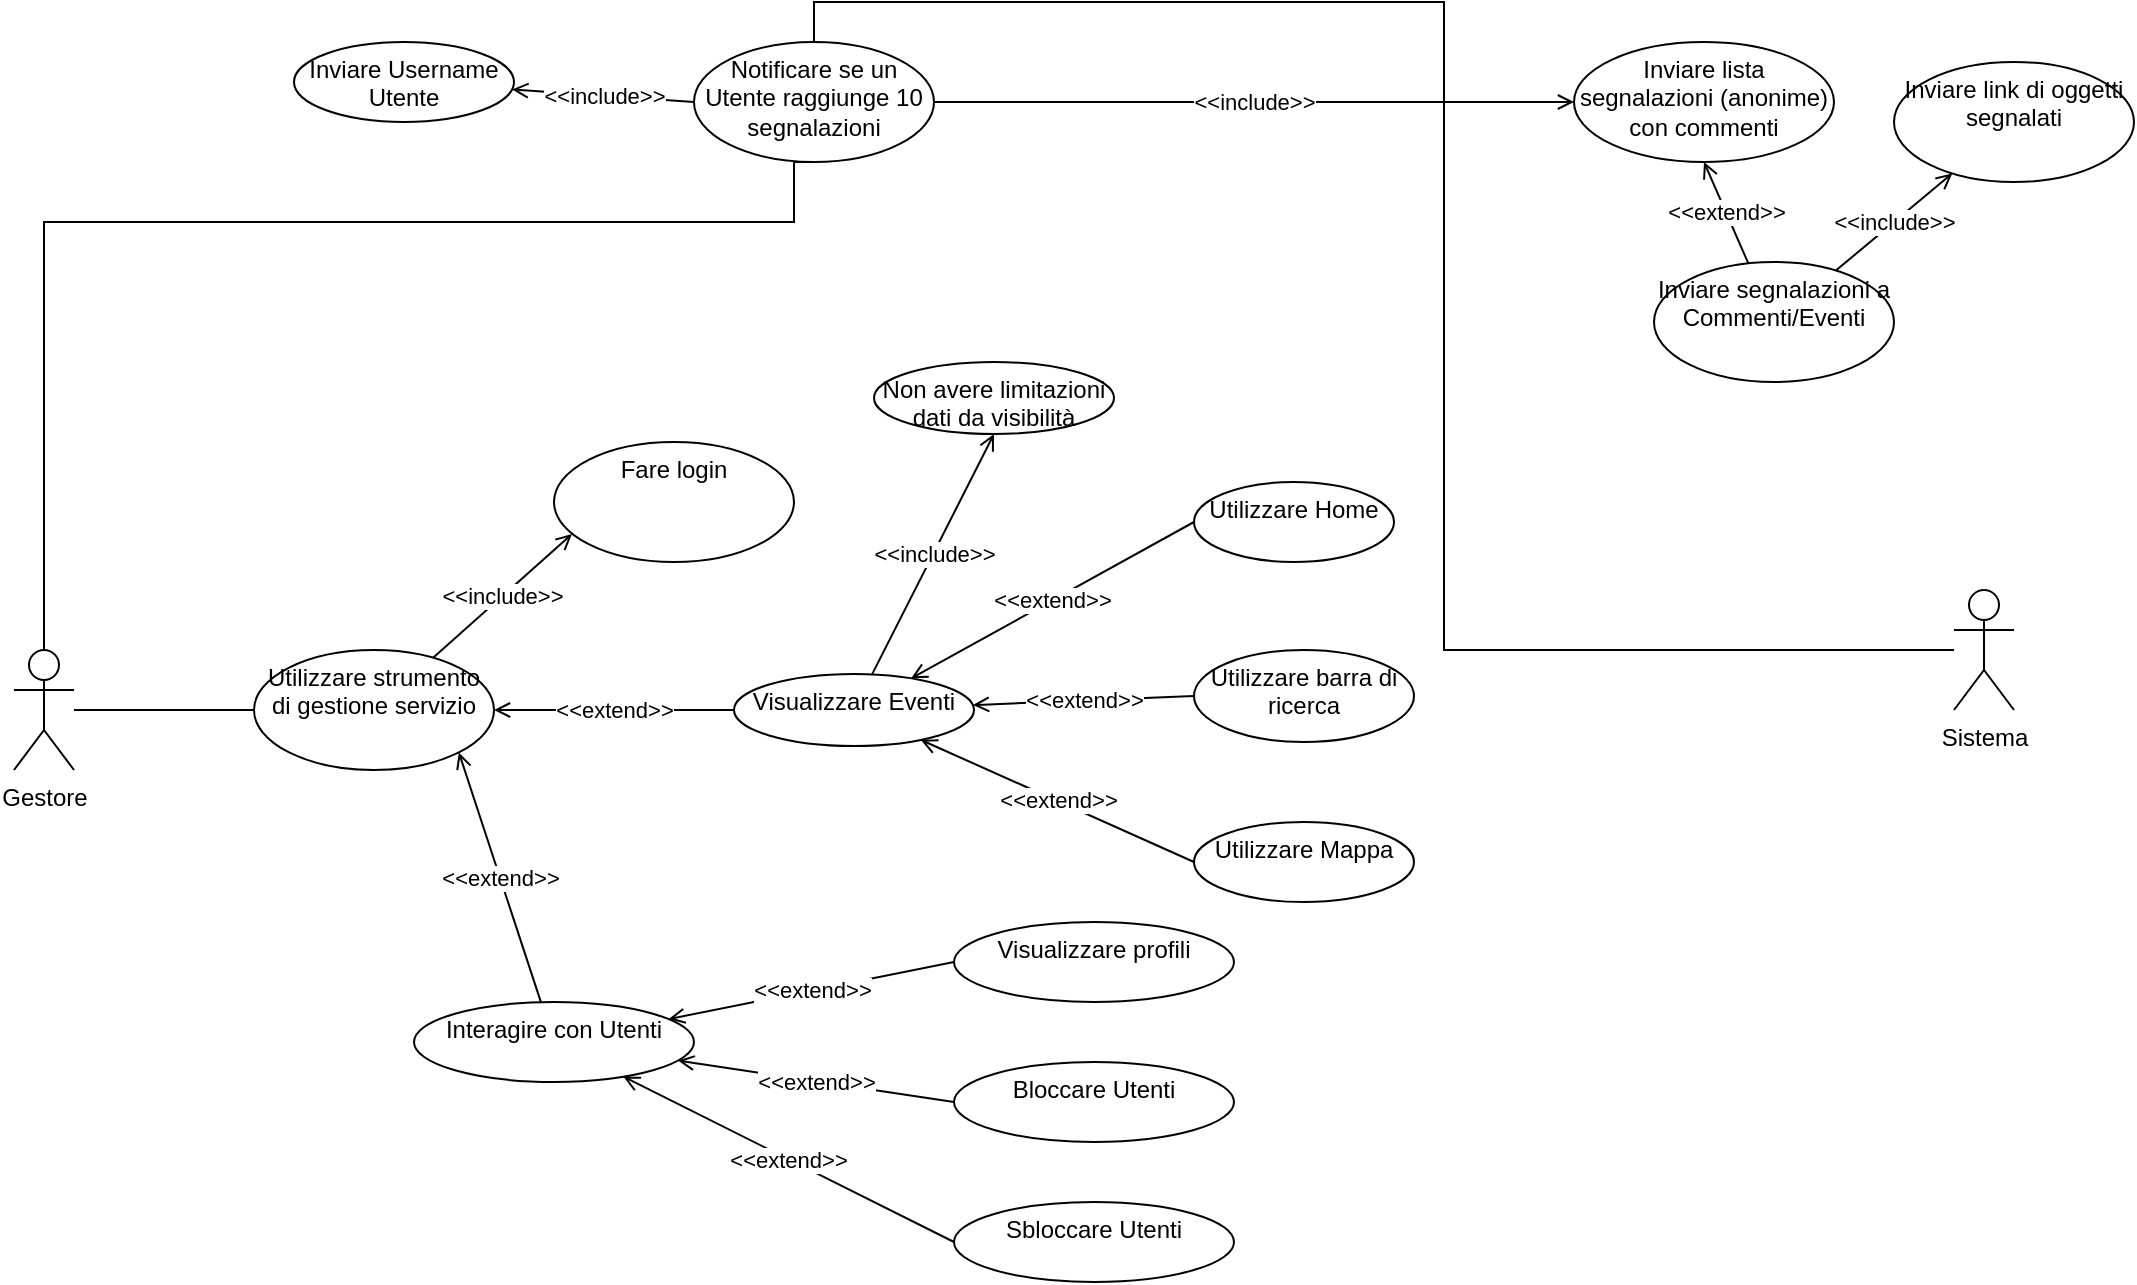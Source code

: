 <mxfile version="20.5.1" type="device"><diagram id="loIeMETnfvWbtgc9kSzk" name="Page-1"><mxGraphModel dx="1426" dy="712" grid="1" gridSize="10" guides="1" tooltips="1" connect="1" arrows="1" fold="1" page="1" pageScale="1" pageWidth="1169" pageHeight="827" math="0" shadow="0"><root><mxCell id="0"/><mxCell id="1" parent="0"/><mxCell id="SMG4rcWqM_tkSMHytDlD-3" value="" style="rounded=0;orthogonalLoop=1;jettySize=auto;html=1;endArrow=none;endFill=0;" parent="1" source="SMG4rcWqM_tkSMHytDlD-1" target="SMG4rcWqM_tkSMHytDlD-2" edge="1"><mxGeometry relative="1" as="geometry"/></mxCell><mxCell id="SMG4rcWqM_tkSMHytDlD-1" value="Gestore" style="shape=umlActor;verticalLabelPosition=bottom;verticalAlign=top;html=1;outlineConnect=0;" parent="1" vertex="1"><mxGeometry x="80" y="384" width="30" height="60" as="geometry"/></mxCell><mxCell id="SMG4rcWqM_tkSMHytDlD-5" value="&amp;lt;&amp;lt;include&amp;gt;&amp;gt;" style="edgeStyle=none;rounded=0;orthogonalLoop=1;jettySize=auto;html=1;entryX=0.075;entryY=0.767;entryDx=0;entryDy=0;entryPerimeter=0;endArrow=open;endFill=0;" parent="1" source="SMG4rcWqM_tkSMHytDlD-2" target="SMG4rcWqM_tkSMHytDlD-4" edge="1"><mxGeometry relative="1" as="geometry"/></mxCell><mxCell id="SMG4rcWqM_tkSMHytDlD-7" value="&amp;lt;&amp;lt;extend&amp;gt;&amp;gt;" style="edgeStyle=none;rounded=0;orthogonalLoop=1;jettySize=auto;html=1;endArrow=open;endFill=0;" parent="1" source="SMG4rcWqM_tkSMHytDlD-6" target="SMG4rcWqM_tkSMHytDlD-2" edge="1"><mxGeometry relative="1" as="geometry"/></mxCell><mxCell id="SMG4rcWqM_tkSMHytDlD-2" value="Utilizzare strumento di gestione servizio" style="ellipse;whiteSpace=wrap;html=1;verticalAlign=top;" parent="1" vertex="1"><mxGeometry x="200" y="384" width="120" height="60" as="geometry"/></mxCell><mxCell id="SMG4rcWqM_tkSMHytDlD-4" value="Fare login" style="ellipse;whiteSpace=wrap;html=1;verticalAlign=top;" parent="1" vertex="1"><mxGeometry x="350" y="280" width="120" height="60" as="geometry"/></mxCell><mxCell id="SMG4rcWqM_tkSMHytDlD-13" value="&amp;lt;&amp;lt;extend&amp;gt;&amp;gt;" style="edgeStyle=none;rounded=0;orthogonalLoop=1;jettySize=auto;html=1;endArrow=open;endFill=0;exitX=0;exitY=0.5;exitDx=0;exitDy=0;" parent="1" source="SMG4rcWqM_tkSMHytDlD-10" target="SMG4rcWqM_tkSMHytDlD-6" edge="1"><mxGeometry relative="1" as="geometry"/></mxCell><mxCell id="SMG4rcWqM_tkSMHytDlD-14" value="&amp;lt;&amp;lt;extend&amp;gt;&amp;gt;" style="edgeStyle=none;rounded=0;orthogonalLoop=1;jettySize=auto;html=1;endArrow=open;endFill=0;exitX=0;exitY=0.5;exitDx=0;exitDy=0;" parent="1" source="SMG4rcWqM_tkSMHytDlD-11" target="SMG4rcWqM_tkSMHytDlD-6" edge="1"><mxGeometry relative="1" as="geometry"/></mxCell><mxCell id="SMG4rcWqM_tkSMHytDlD-15" value="&amp;lt;&amp;lt;extend&amp;gt;&amp;gt;" style="edgeStyle=none;rounded=0;orthogonalLoop=1;jettySize=auto;html=1;endArrow=open;endFill=0;exitX=0;exitY=0.5;exitDx=0;exitDy=0;" parent="1" source="SMG4rcWqM_tkSMHytDlD-12" target="SMG4rcWqM_tkSMHytDlD-6" edge="1"><mxGeometry relative="1" as="geometry"/></mxCell><mxCell id="SMG4rcWqM_tkSMHytDlD-17" value="&amp;lt;&amp;lt;include&amp;gt;&amp;gt;" style="edgeStyle=none;rounded=0;orthogonalLoop=1;jettySize=auto;html=1;entryX=0.5;entryY=1;entryDx=0;entryDy=0;endArrow=open;endFill=0;" parent="1" source="SMG4rcWqM_tkSMHytDlD-6" target="SMG4rcWqM_tkSMHytDlD-16" edge="1"><mxGeometry relative="1" as="geometry"/></mxCell><mxCell id="SMG4rcWqM_tkSMHytDlD-6" value="Visualizzare Eventi" style="ellipse;whiteSpace=wrap;html=1;verticalAlign=top;" parent="1" vertex="1"><mxGeometry x="440" y="396" width="120" height="36" as="geometry"/></mxCell><mxCell id="SMG4rcWqM_tkSMHytDlD-9" value="&amp;lt;&amp;lt;extend&amp;gt;&amp;gt;" style="edgeStyle=none;rounded=0;orthogonalLoop=1;jettySize=auto;html=1;entryX=1;entryY=1;entryDx=0;entryDy=0;endArrow=open;endFill=0;" parent="1" source="SMG4rcWqM_tkSMHytDlD-8" target="SMG4rcWqM_tkSMHytDlD-2" edge="1"><mxGeometry relative="1" as="geometry"/></mxCell><mxCell id="SMG4rcWqM_tkSMHytDlD-21" value="&amp;lt;&amp;lt;extend&amp;gt;&amp;gt;" style="edgeStyle=none;rounded=0;orthogonalLoop=1;jettySize=auto;html=1;endArrow=open;endFill=0;exitX=0;exitY=0.5;exitDx=0;exitDy=0;" parent="1" source="SMG4rcWqM_tkSMHytDlD-18" target="SMG4rcWqM_tkSMHytDlD-8" edge="1"><mxGeometry relative="1" as="geometry"/></mxCell><mxCell id="SMG4rcWqM_tkSMHytDlD-22" value="&amp;lt;&amp;lt;extend&amp;gt;&amp;gt;" style="edgeStyle=none;rounded=0;orthogonalLoop=1;jettySize=auto;html=1;endArrow=open;endFill=0;exitX=0;exitY=0.5;exitDx=0;exitDy=0;" parent="1" source="SMG4rcWqM_tkSMHytDlD-19" target="SMG4rcWqM_tkSMHytDlD-8" edge="1"><mxGeometry relative="1" as="geometry"/></mxCell><mxCell id="SMG4rcWqM_tkSMHytDlD-23" value="&amp;lt;&amp;lt;extend&amp;gt;&amp;gt;" style="edgeStyle=none;rounded=0;orthogonalLoop=1;jettySize=auto;html=1;endArrow=open;endFill=0;exitX=0;exitY=0.5;exitDx=0;exitDy=0;" parent="1" source="SMG4rcWqM_tkSMHytDlD-20" target="SMG4rcWqM_tkSMHytDlD-8" edge="1"><mxGeometry relative="1" as="geometry"/></mxCell><mxCell id="SMG4rcWqM_tkSMHytDlD-8" value="Interagire con Utenti" style="ellipse;whiteSpace=wrap;html=1;verticalAlign=top;" parent="1" vertex="1"><mxGeometry x="280" y="560" width="140" height="40" as="geometry"/></mxCell><mxCell id="SMG4rcWqM_tkSMHytDlD-10" value="Utilizzare Home" style="ellipse;whiteSpace=wrap;html=1;verticalAlign=top;" parent="1" vertex="1"><mxGeometry x="670" y="300" width="100" height="40" as="geometry"/></mxCell><mxCell id="SMG4rcWqM_tkSMHytDlD-11" value="Utilizzare barra di ricerca" style="ellipse;whiteSpace=wrap;html=1;verticalAlign=top;" parent="1" vertex="1"><mxGeometry x="670" y="384" width="110" height="46" as="geometry"/></mxCell><mxCell id="SMG4rcWqM_tkSMHytDlD-12" value="Utilizzare Mappa" style="ellipse;whiteSpace=wrap;html=1;verticalAlign=top;" parent="1" vertex="1"><mxGeometry x="670" y="470" width="110" height="40" as="geometry"/></mxCell><mxCell id="SMG4rcWqM_tkSMHytDlD-16" value="Non avere limitazioni dati da visibilità" style="ellipse;whiteSpace=wrap;html=1;verticalAlign=top;" parent="1" vertex="1"><mxGeometry x="510" y="240" width="120" height="36" as="geometry"/></mxCell><mxCell id="SMG4rcWqM_tkSMHytDlD-18" value="Visualizzare profili" style="ellipse;whiteSpace=wrap;html=1;verticalAlign=top;" parent="1" vertex="1"><mxGeometry x="550" y="520" width="140" height="40" as="geometry"/></mxCell><mxCell id="SMG4rcWqM_tkSMHytDlD-19" value="Bloccare Utenti" style="ellipse;whiteSpace=wrap;html=1;verticalAlign=top;" parent="1" vertex="1"><mxGeometry x="550" y="590" width="140" height="40" as="geometry"/></mxCell><mxCell id="SMG4rcWqM_tkSMHytDlD-20" value="Sbloccare Utenti" style="ellipse;whiteSpace=wrap;html=1;verticalAlign=top;" parent="1" vertex="1"><mxGeometry x="550" y="660" width="140" height="40" as="geometry"/></mxCell><mxCell id="SMG4rcWqM_tkSMHytDlD-28" style="edgeStyle=orthogonalEdgeStyle;rounded=0;orthogonalLoop=1;jettySize=auto;html=1;entryX=0.5;entryY=0;entryDx=0;entryDy=0;endArrow=none;endFill=0;" parent="1" source="SMG4rcWqM_tkSMHytDlD-25" target="SMG4rcWqM_tkSMHytDlD-26" edge="1"><mxGeometry relative="1" as="geometry"/></mxCell><mxCell id="SMG4rcWqM_tkSMHytDlD-25" value="Sistema" style="shape=umlActor;verticalLabelPosition=bottom;verticalAlign=top;html=1;outlineConnect=0;" parent="1" vertex="1"><mxGeometry x="1050" y="354" width="30" height="60" as="geometry"/></mxCell><mxCell id="SMG4rcWqM_tkSMHytDlD-29" style="edgeStyle=orthogonalEdgeStyle;rounded=0;orthogonalLoop=1;jettySize=auto;html=1;exitX=0.5;exitY=1;exitDx=0;exitDy=0;entryX=0.5;entryY=0;entryDx=0;entryDy=0;entryPerimeter=0;endArrow=none;endFill=0;" parent="1" source="SMG4rcWqM_tkSMHytDlD-26" target="SMG4rcWqM_tkSMHytDlD-1" edge="1"><mxGeometry relative="1" as="geometry"><Array as="points"><mxPoint x="470" y="170"/><mxPoint x="95" y="170"/></Array></mxGeometry></mxCell><mxCell id="SMG4rcWqM_tkSMHytDlD-33" value="&amp;lt;&amp;lt;include&amp;gt;&amp;gt;" style="edgeStyle=none;rounded=0;orthogonalLoop=1;jettySize=auto;html=1;entryX=0;entryY=0.5;entryDx=0;entryDy=0;endArrow=open;endFill=0;" parent="1" source="SMG4rcWqM_tkSMHytDlD-26" target="SMG4rcWqM_tkSMHytDlD-32" edge="1"><mxGeometry relative="1" as="geometry"/></mxCell><mxCell id="SMG4rcWqM_tkSMHytDlD-26" value="Notificare se un Utente raggiunge 10 segnalazioni" style="ellipse;whiteSpace=wrap;html=1;verticalAlign=top;" parent="1" vertex="1"><mxGeometry x="420" y="80" width="120" height="60" as="geometry"/></mxCell><mxCell id="SMG4rcWqM_tkSMHytDlD-31" value="&amp;lt;&amp;lt;include&amp;gt;&amp;gt;" style="rounded=0;orthogonalLoop=1;jettySize=auto;html=1;endArrow=open;endFill=0;exitX=0;exitY=0.5;exitDx=0;exitDy=0;" parent="1" source="SMG4rcWqM_tkSMHytDlD-26" target="SMG4rcWqM_tkSMHytDlD-30" edge="1"><mxGeometry relative="1" as="geometry"/></mxCell><mxCell id="SMG4rcWqM_tkSMHytDlD-30" value="Inviare Username Utente" style="ellipse;whiteSpace=wrap;html=1;verticalAlign=top;" parent="1" vertex="1"><mxGeometry x="220" y="80" width="110" height="40" as="geometry"/></mxCell><mxCell id="SMG4rcWqM_tkSMHytDlD-32" value="Inviare lista segnalazioni (anonime) con commenti" style="ellipse;whiteSpace=wrap;html=1;verticalAlign=top;" parent="1" vertex="1"><mxGeometry x="860" y="80" width="130" height="60" as="geometry"/></mxCell><mxCell id="vew7UP5HfmoLJjBJhDNK-5" value="&amp;lt;&amp;lt;extend&amp;gt;&amp;gt;" style="edgeStyle=none;rounded=0;orthogonalLoop=1;jettySize=auto;html=1;entryX=0.5;entryY=1;entryDx=0;entryDy=0;endArrow=open;endFill=0;" edge="1" parent="1" source="vew7UP5HfmoLJjBJhDNK-7" target="SMG4rcWqM_tkSMHytDlD-32"><mxGeometry relative="1" as="geometry"/></mxCell><mxCell id="vew7UP5HfmoLJjBJhDNK-6" value="&amp;lt;&amp;lt;include&amp;gt;&amp;gt;" style="edgeStyle=none;rounded=0;orthogonalLoop=1;jettySize=auto;html=1;endArrow=open;endFill=0;" edge="1" parent="1" source="vew7UP5HfmoLJjBJhDNK-7" target="vew7UP5HfmoLJjBJhDNK-8"><mxGeometry relative="1" as="geometry"/></mxCell><mxCell id="vew7UP5HfmoLJjBJhDNK-7" value="Inviare segnalazioni a Commenti/Eventi" style="ellipse;whiteSpace=wrap;html=1;verticalAlign=top;" vertex="1" parent="1"><mxGeometry x="900" y="190" width="120" height="60" as="geometry"/></mxCell><mxCell id="vew7UP5HfmoLJjBJhDNK-8" value="Inviare link di oggetti segnalati" style="ellipse;whiteSpace=wrap;html=1;verticalAlign=top;" vertex="1" parent="1"><mxGeometry x="1020" y="90" width="120" height="60" as="geometry"/></mxCell></root></mxGraphModel></diagram></mxfile>